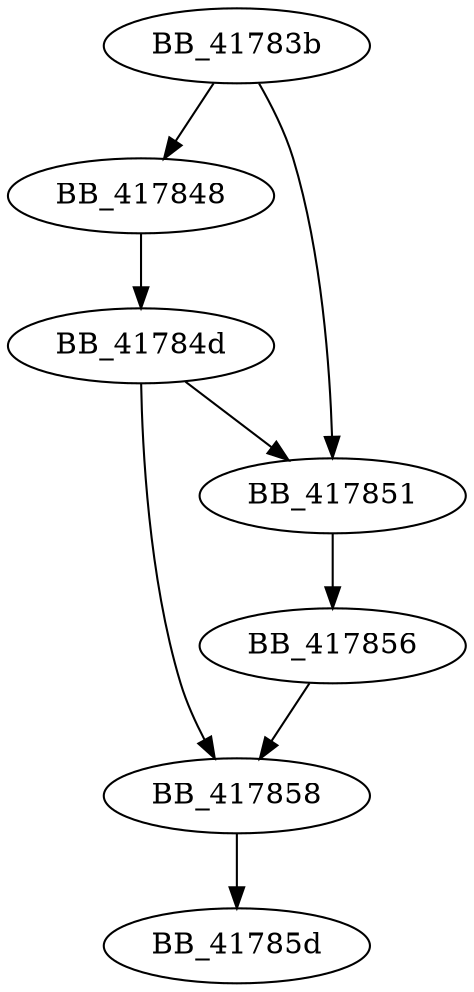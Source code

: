 DiGraph __get_sys_err_msg{
BB_41783b->BB_417848
BB_41783b->BB_417851
BB_417848->BB_41784d
BB_41784d->BB_417851
BB_41784d->BB_417858
BB_417851->BB_417856
BB_417856->BB_417858
BB_417858->BB_41785d
}
